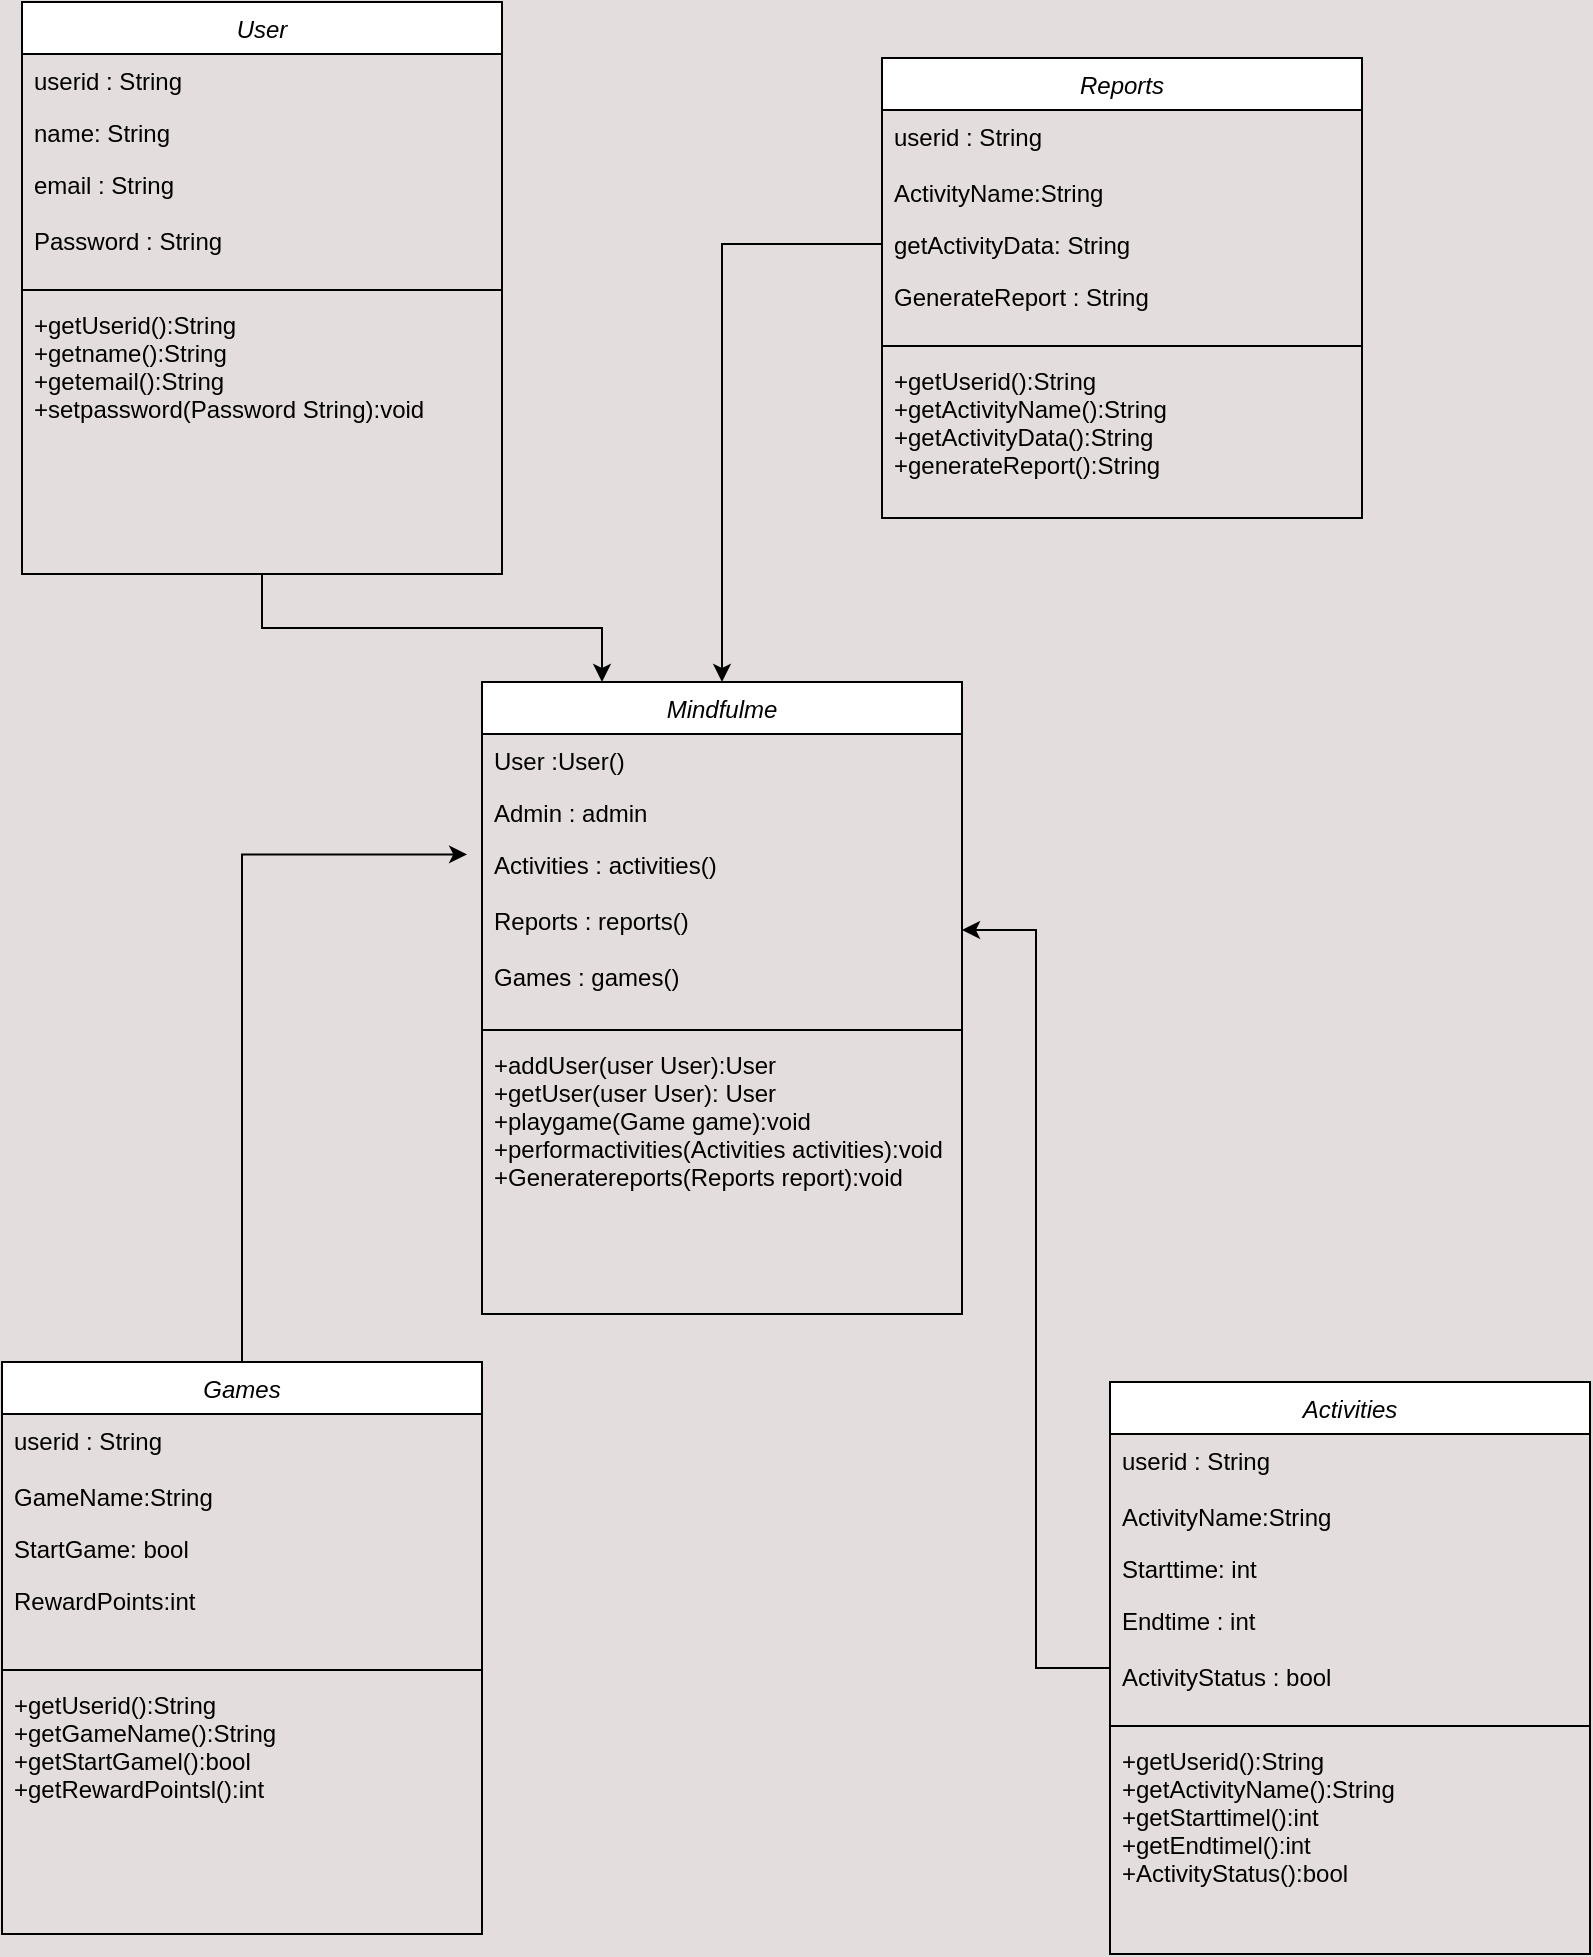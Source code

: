 <mxfile version="24.0.5" type="device">
  <diagram id="C5RBs43oDa-KdzZeNtuy" name="Page-1">
    <mxGraphModel dx="2229" dy="1758" grid="1" gridSize="10" guides="1" tooltips="1" connect="1" arrows="1" fold="1" page="1" pageScale="1" pageWidth="827" pageHeight="1169" background="#e4dddd" math="0" shadow="0">
      <root>
        <mxCell id="WIyWlLk6GJQsqaUBKTNV-0" />
        <mxCell id="WIyWlLk6GJQsqaUBKTNV-1" parent="WIyWlLk6GJQsqaUBKTNV-0" />
        <mxCell id="zkfFHV4jXpPFQw0GAbJ--0" value="Mindfulme" style="swimlane;fontStyle=2;align=center;verticalAlign=top;childLayout=stackLayout;horizontal=1;startSize=26;horizontalStack=0;resizeParent=1;resizeLast=0;collapsible=1;marginBottom=0;rounded=0;shadow=0;strokeWidth=1;" parent="WIyWlLk6GJQsqaUBKTNV-1" vertex="1">
          <mxGeometry x="-140" y="170" width="240" height="316" as="geometry">
            <mxRectangle x="230" y="140" width="160" height="26" as="alternateBounds" />
          </mxGeometry>
        </mxCell>
        <mxCell id="zkfFHV4jXpPFQw0GAbJ--1" value="User :User()" style="text;align=left;verticalAlign=top;spacingLeft=4;spacingRight=4;overflow=hidden;rotatable=0;points=[[0,0.5],[1,0.5]];portConstraint=eastwest;" parent="zkfFHV4jXpPFQw0GAbJ--0" vertex="1">
          <mxGeometry y="26" width="240" height="26" as="geometry" />
        </mxCell>
        <mxCell id="zkfFHV4jXpPFQw0GAbJ--2" value="Admin : admin" style="text;align=left;verticalAlign=top;spacingLeft=4;spacingRight=4;overflow=hidden;rotatable=0;points=[[0,0.5],[1,0.5]];portConstraint=eastwest;rounded=0;shadow=0;html=0;" parent="zkfFHV4jXpPFQw0GAbJ--0" vertex="1">
          <mxGeometry y="52" width="240" height="26" as="geometry" />
        </mxCell>
        <mxCell id="zkfFHV4jXpPFQw0GAbJ--3" value="Activities : activities()&#xa;&#xa;Reports : reports()&#xa;&#xa;Games : games()" style="text;align=left;verticalAlign=top;spacingLeft=4;spacingRight=4;overflow=hidden;rotatable=0;points=[[0,0.5],[1,0.5]];portConstraint=eastwest;rounded=0;shadow=0;html=0;" parent="zkfFHV4jXpPFQw0GAbJ--0" vertex="1">
          <mxGeometry y="78" width="240" height="92" as="geometry" />
        </mxCell>
        <mxCell id="zkfFHV4jXpPFQw0GAbJ--4" value="" style="line;html=1;strokeWidth=1;align=left;verticalAlign=middle;spacingTop=-1;spacingLeft=3;spacingRight=3;rotatable=0;labelPosition=right;points=[];portConstraint=eastwest;" parent="zkfFHV4jXpPFQw0GAbJ--0" vertex="1">
          <mxGeometry y="170" width="240" height="8" as="geometry" />
        </mxCell>
        <mxCell id="zkfFHV4jXpPFQw0GAbJ--5" value="+addUser(user User):User&#xa;+getUser(user User): User&#xa;+playgame(Game game):void&#xa;+performactivities(Activities activities):void&#xa;+Generatereports(Reports report):void&#xa;" style="text;align=left;verticalAlign=top;spacingLeft=4;spacingRight=4;overflow=hidden;rotatable=0;points=[[0,0.5],[1,0.5]];portConstraint=eastwest;" parent="zkfFHV4jXpPFQw0GAbJ--0" vertex="1">
          <mxGeometry y="178" width="240" height="138" as="geometry" />
        </mxCell>
        <mxCell id="QnXUooYdUZ5uBsBrw2qe-52" style="edgeStyle=orthogonalEdgeStyle;rounded=0;orthogonalLoop=1;jettySize=auto;html=1;exitX=0.5;exitY=1;exitDx=0;exitDy=0;entryX=0.25;entryY=0;entryDx=0;entryDy=0;" edge="1" parent="WIyWlLk6GJQsqaUBKTNV-1" source="QnXUooYdUZ5uBsBrw2qe-4" target="zkfFHV4jXpPFQw0GAbJ--0">
          <mxGeometry relative="1" as="geometry" />
        </mxCell>
        <mxCell id="QnXUooYdUZ5uBsBrw2qe-4" value="User" style="swimlane;fontStyle=2;align=center;verticalAlign=top;childLayout=stackLayout;horizontal=1;startSize=26;horizontalStack=0;resizeParent=1;resizeLast=0;collapsible=1;marginBottom=0;rounded=0;shadow=0;strokeWidth=1;" vertex="1" parent="WIyWlLk6GJQsqaUBKTNV-1">
          <mxGeometry x="-370" y="-170" width="240" height="286" as="geometry">
            <mxRectangle x="230" y="140" width="160" height="26" as="alternateBounds" />
          </mxGeometry>
        </mxCell>
        <mxCell id="QnXUooYdUZ5uBsBrw2qe-5" value="userid : String" style="text;align=left;verticalAlign=top;spacingLeft=4;spacingRight=4;overflow=hidden;rotatable=0;points=[[0,0.5],[1,0.5]];portConstraint=eastwest;" vertex="1" parent="QnXUooYdUZ5uBsBrw2qe-4">
          <mxGeometry y="26" width="240" height="26" as="geometry" />
        </mxCell>
        <mxCell id="QnXUooYdUZ5uBsBrw2qe-6" value="name: String" style="text;align=left;verticalAlign=top;spacingLeft=4;spacingRight=4;overflow=hidden;rotatable=0;points=[[0,0.5],[1,0.5]];portConstraint=eastwest;rounded=0;shadow=0;html=0;" vertex="1" parent="QnXUooYdUZ5uBsBrw2qe-4">
          <mxGeometry y="52" width="240" height="26" as="geometry" />
        </mxCell>
        <mxCell id="QnXUooYdUZ5uBsBrw2qe-7" value="email : String&#xa;&#xa;Password : String&#xa;" style="text;align=left;verticalAlign=top;spacingLeft=4;spacingRight=4;overflow=hidden;rotatable=0;points=[[0,0.5],[1,0.5]];portConstraint=eastwest;rounded=0;shadow=0;html=0;" vertex="1" parent="QnXUooYdUZ5uBsBrw2qe-4">
          <mxGeometry y="78" width="240" height="62" as="geometry" />
        </mxCell>
        <mxCell id="QnXUooYdUZ5uBsBrw2qe-8" value="" style="line;html=1;strokeWidth=1;align=left;verticalAlign=middle;spacingTop=-1;spacingLeft=3;spacingRight=3;rotatable=0;labelPosition=right;points=[];portConstraint=eastwest;" vertex="1" parent="QnXUooYdUZ5uBsBrw2qe-4">
          <mxGeometry y="140" width="240" height="8" as="geometry" />
        </mxCell>
        <mxCell id="QnXUooYdUZ5uBsBrw2qe-9" value="+getUserid():String&#xa;+getname():String&#xa;+getemail():String&#xa;+setpassword(Password String):void&#xa;&#xa;&#xa;&#xa;&#xa;" style="text;align=left;verticalAlign=top;spacingLeft=4;spacingRight=4;overflow=hidden;rotatable=0;points=[[0,0.5],[1,0.5]];portConstraint=eastwest;" vertex="1" parent="QnXUooYdUZ5uBsBrw2qe-4">
          <mxGeometry y="148" width="240" height="82" as="geometry" />
        </mxCell>
        <mxCell id="QnXUooYdUZ5uBsBrw2qe-51" style="edgeStyle=orthogonalEdgeStyle;rounded=0;orthogonalLoop=1;jettySize=auto;html=1;exitX=0;exitY=0.5;exitDx=0;exitDy=0;entryX=1;entryY=0.5;entryDx=0;entryDy=0;" edge="1" parent="WIyWlLk6GJQsqaUBKTNV-1" source="QnXUooYdUZ5uBsBrw2qe-28" target="zkfFHV4jXpPFQw0GAbJ--3">
          <mxGeometry relative="1" as="geometry" />
        </mxCell>
        <mxCell id="QnXUooYdUZ5uBsBrw2qe-28" value="Activities" style="swimlane;fontStyle=2;align=center;verticalAlign=top;childLayout=stackLayout;horizontal=1;startSize=26;horizontalStack=0;resizeParent=1;resizeLast=0;collapsible=1;marginBottom=0;rounded=0;shadow=0;strokeWidth=1;" vertex="1" parent="WIyWlLk6GJQsqaUBKTNV-1">
          <mxGeometry x="174" y="520" width="240" height="286" as="geometry">
            <mxRectangle x="230" y="140" width="160" height="26" as="alternateBounds" />
          </mxGeometry>
        </mxCell>
        <mxCell id="QnXUooYdUZ5uBsBrw2qe-29" value="userid : String&#xa;&#xa;ActivityName:String&#xa;" style="text;align=left;verticalAlign=top;spacingLeft=4;spacingRight=4;overflow=hidden;rotatable=0;points=[[0,0.5],[1,0.5]];portConstraint=eastwest;" vertex="1" parent="QnXUooYdUZ5uBsBrw2qe-28">
          <mxGeometry y="26" width="240" height="54" as="geometry" />
        </mxCell>
        <mxCell id="QnXUooYdUZ5uBsBrw2qe-30" value="Starttime: int" style="text;align=left;verticalAlign=top;spacingLeft=4;spacingRight=4;overflow=hidden;rotatable=0;points=[[0,0.5],[1,0.5]];portConstraint=eastwest;rounded=0;shadow=0;html=0;" vertex="1" parent="QnXUooYdUZ5uBsBrw2qe-28">
          <mxGeometry y="80" width="240" height="26" as="geometry" />
        </mxCell>
        <mxCell id="QnXUooYdUZ5uBsBrw2qe-31" value="Endtime : int&#xa;&#xa;ActivityStatus : bool&#xa;" style="text;align=left;verticalAlign=top;spacingLeft=4;spacingRight=4;overflow=hidden;rotatable=0;points=[[0,0.5],[1,0.5]];portConstraint=eastwest;rounded=0;shadow=0;html=0;" vertex="1" parent="QnXUooYdUZ5uBsBrw2qe-28">
          <mxGeometry y="106" width="240" height="62" as="geometry" />
        </mxCell>
        <mxCell id="QnXUooYdUZ5uBsBrw2qe-32" value="" style="line;html=1;strokeWidth=1;align=left;verticalAlign=middle;spacingTop=-1;spacingLeft=3;spacingRight=3;rotatable=0;labelPosition=right;points=[];portConstraint=eastwest;" vertex="1" parent="QnXUooYdUZ5uBsBrw2qe-28">
          <mxGeometry y="168" width="240" height="8" as="geometry" />
        </mxCell>
        <mxCell id="QnXUooYdUZ5uBsBrw2qe-33" value="+getUserid():String&#xa;+getActivityName():String&#xa;+getStarttimel():int&#xa;+getEndtimel():int&#xa;+ActivityStatus():bool&#xa;&#xa;&#xa;&#xa;&#xa;" style="text;align=left;verticalAlign=top;spacingLeft=4;spacingRight=4;overflow=hidden;rotatable=0;points=[[0,0.5],[1,0.5]];portConstraint=eastwest;" vertex="1" parent="QnXUooYdUZ5uBsBrw2qe-28">
          <mxGeometry y="176" width="240" height="82" as="geometry" />
        </mxCell>
        <mxCell id="QnXUooYdUZ5uBsBrw2qe-34" value="Reports" style="swimlane;fontStyle=2;align=center;verticalAlign=top;childLayout=stackLayout;horizontal=1;startSize=26;horizontalStack=0;resizeParent=1;resizeLast=0;collapsible=1;marginBottom=0;rounded=0;shadow=0;strokeWidth=1;" vertex="1" parent="WIyWlLk6GJQsqaUBKTNV-1">
          <mxGeometry x="60" y="-142" width="240" height="230" as="geometry">
            <mxRectangle x="230" y="140" width="160" height="26" as="alternateBounds" />
          </mxGeometry>
        </mxCell>
        <mxCell id="QnXUooYdUZ5uBsBrw2qe-35" value="userid : String&#xa;&#xa;ActivityName:String&#xa;" style="text;align=left;verticalAlign=top;spacingLeft=4;spacingRight=4;overflow=hidden;rotatable=0;points=[[0,0.5],[1,0.5]];portConstraint=eastwest;" vertex="1" parent="QnXUooYdUZ5uBsBrw2qe-34">
          <mxGeometry y="26" width="240" height="54" as="geometry" />
        </mxCell>
        <mxCell id="QnXUooYdUZ5uBsBrw2qe-36" value="getActivityData: String" style="text;align=left;verticalAlign=top;spacingLeft=4;spacingRight=4;overflow=hidden;rotatable=0;points=[[0,0.5],[1,0.5]];portConstraint=eastwest;rounded=0;shadow=0;html=0;" vertex="1" parent="QnXUooYdUZ5uBsBrw2qe-34">
          <mxGeometry y="80" width="240" height="26" as="geometry" />
        </mxCell>
        <mxCell id="QnXUooYdUZ5uBsBrw2qe-37" value="GenerateReport : String&#xa;&#xa;&#xa;" style="text;align=left;verticalAlign=top;spacingLeft=4;spacingRight=4;overflow=hidden;rotatable=0;points=[[0,0.5],[1,0.5]];portConstraint=eastwest;rounded=0;shadow=0;html=0;" vertex="1" parent="QnXUooYdUZ5uBsBrw2qe-34">
          <mxGeometry y="106" width="240" height="34" as="geometry" />
        </mxCell>
        <mxCell id="QnXUooYdUZ5uBsBrw2qe-38" value="" style="line;html=1;strokeWidth=1;align=left;verticalAlign=middle;spacingTop=-1;spacingLeft=3;spacingRight=3;rotatable=0;labelPosition=right;points=[];portConstraint=eastwest;" vertex="1" parent="QnXUooYdUZ5uBsBrw2qe-34">
          <mxGeometry y="140" width="240" height="8" as="geometry" />
        </mxCell>
        <mxCell id="QnXUooYdUZ5uBsBrw2qe-39" value="+getUserid():String&#xa;+getActivityName():String&#xa;+getActivityData():String&#xa;+generateReport():String&#xa;&#xa;&#xa;&#xa;&#xa;" style="text;align=left;verticalAlign=top;spacingLeft=4;spacingRight=4;overflow=hidden;rotatable=0;points=[[0,0.5],[1,0.5]];portConstraint=eastwest;" vertex="1" parent="QnXUooYdUZ5uBsBrw2qe-34">
          <mxGeometry y="148" width="240" height="82" as="geometry" />
        </mxCell>
        <mxCell id="QnXUooYdUZ5uBsBrw2qe-40" value="Games" style="swimlane;fontStyle=2;align=center;verticalAlign=top;childLayout=stackLayout;horizontal=1;startSize=26;horizontalStack=0;resizeParent=1;resizeLast=0;collapsible=1;marginBottom=0;rounded=0;shadow=0;strokeWidth=1;" vertex="1" parent="WIyWlLk6GJQsqaUBKTNV-1">
          <mxGeometry x="-380" y="510" width="240" height="286" as="geometry">
            <mxRectangle x="230" y="140" width="160" height="26" as="alternateBounds" />
          </mxGeometry>
        </mxCell>
        <mxCell id="QnXUooYdUZ5uBsBrw2qe-41" value="userid : String&#xa;&#xa;GameName:String&#xa;" style="text;align=left;verticalAlign=top;spacingLeft=4;spacingRight=4;overflow=hidden;rotatable=0;points=[[0,0.5],[1,0.5]];portConstraint=eastwest;" vertex="1" parent="QnXUooYdUZ5uBsBrw2qe-40">
          <mxGeometry y="26" width="240" height="54" as="geometry" />
        </mxCell>
        <mxCell id="QnXUooYdUZ5uBsBrw2qe-42" value="StartGame: bool" style="text;align=left;verticalAlign=top;spacingLeft=4;spacingRight=4;overflow=hidden;rotatable=0;points=[[0,0.5],[1,0.5]];portConstraint=eastwest;rounded=0;shadow=0;html=0;" vertex="1" parent="QnXUooYdUZ5uBsBrw2qe-40">
          <mxGeometry y="80" width="240" height="26" as="geometry" />
        </mxCell>
        <mxCell id="QnXUooYdUZ5uBsBrw2qe-43" value="RewardPoints:int&#xa;" style="text;align=left;verticalAlign=top;spacingLeft=4;spacingRight=4;overflow=hidden;rotatable=0;points=[[0,0.5],[1,0.5]];portConstraint=eastwest;rounded=0;shadow=0;html=0;" vertex="1" parent="QnXUooYdUZ5uBsBrw2qe-40">
          <mxGeometry y="106" width="240" height="44" as="geometry" />
        </mxCell>
        <mxCell id="QnXUooYdUZ5uBsBrw2qe-44" value="" style="line;html=1;strokeWidth=1;align=left;verticalAlign=middle;spacingTop=-1;spacingLeft=3;spacingRight=3;rotatable=0;labelPosition=right;points=[];portConstraint=eastwest;" vertex="1" parent="QnXUooYdUZ5uBsBrw2qe-40">
          <mxGeometry y="150" width="240" height="8" as="geometry" />
        </mxCell>
        <mxCell id="QnXUooYdUZ5uBsBrw2qe-45" value="+getUserid():String&#xa;+getGameName():String&#xa;+getStartGamel():bool&#xa;+getRewardPointsl():int&#xa;&#xa;&#xa;&#xa;" style="text;align=left;verticalAlign=top;spacingLeft=4;spacingRight=4;overflow=hidden;rotatable=0;points=[[0,0.5],[1,0.5]];portConstraint=eastwest;" vertex="1" parent="QnXUooYdUZ5uBsBrw2qe-40">
          <mxGeometry y="158" width="240" height="82" as="geometry" />
        </mxCell>
        <mxCell id="QnXUooYdUZ5uBsBrw2qe-49" style="edgeStyle=orthogonalEdgeStyle;rounded=0;orthogonalLoop=1;jettySize=auto;html=1;exitX=0.5;exitY=0;exitDx=0;exitDy=0;entryX=-0.031;entryY=0.089;entryDx=0;entryDy=0;entryPerimeter=0;" edge="1" parent="WIyWlLk6GJQsqaUBKTNV-1" source="QnXUooYdUZ5uBsBrw2qe-40" target="zkfFHV4jXpPFQw0GAbJ--3">
          <mxGeometry relative="1" as="geometry" />
        </mxCell>
        <mxCell id="QnXUooYdUZ5uBsBrw2qe-50" style="edgeStyle=orthogonalEdgeStyle;rounded=0;orthogonalLoop=1;jettySize=auto;html=1;exitX=0;exitY=0.5;exitDx=0;exitDy=0;entryX=0.5;entryY=0;entryDx=0;entryDy=0;" edge="1" parent="WIyWlLk6GJQsqaUBKTNV-1" source="QnXUooYdUZ5uBsBrw2qe-36" target="zkfFHV4jXpPFQw0GAbJ--0">
          <mxGeometry relative="1" as="geometry" />
        </mxCell>
      </root>
    </mxGraphModel>
  </diagram>
</mxfile>
